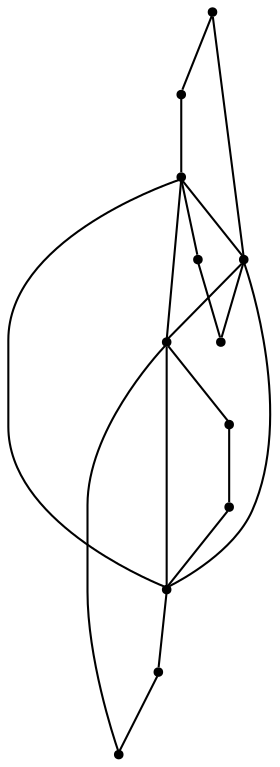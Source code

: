 graph {
  node [shape=point,comment="{\"directed\":false,\"doi\":\"10.1007/978-3-030-68766-3_23\",\"figure\":\"4\"}"]

  v0 [pos="511.2981006398363,707.5117584752136"]
  v1 [pos="331.2694339323286,722.5139899981715"]
  v2 [pos="466.29094986006385,782.522788914726"]
  v3 [pos="451.28856626680636,602.4962649897855"]
  v4 [pos="436.28615087933997,662.5051910816168"]
  v5 [pos="451.28856626680636,842.5317150065573"]
  v6 [pos="391.27900009956744,737.5162215211292"]
  v7 [pos="571.3076588585229,722.5139899981714"]
  v8 [pos="451.2885662668063,692.5095269522557"]
  v9 [pos="481.29333345332134,722.5181867823044"]
  v10 [pos="421.2837672860825,722.5139899981714"]
  v11 [pos="451.28856626680636,752.5183258688104"]

  v0 -- v1 [id="-1",pos="511.2981006398363,707.5117584752136 471.2292502241396,613.7729603677062 411.21968405690075,618.7736830128127 331.2694339323286,722.5139899981715"]
  v1 -- v10 [id="-3",pos="331.2694339323286,722.5139899981715 421.2837672860825,722.5139899981714 421.2837672860825,722.5139899981714 421.2837672860825,722.5139899981714"]
  v10 -- v9 [id="-4",pos="421.2837672860825,722.5139899981714 481.29333345332134,722.5181867823044 481.29333345332134,722.5181867823044 481.29333345332134,722.5181867823044"]
  v9 -- v7 [id="-5",pos="481.29333345332134,722.5181867823044 571.3076588585229,722.5139899981714 571.3076588585229,722.5139899981714 571.3076588585229,722.5139899981714"]
  v2 -- v3 [id="-7",pos="466.29094986006385,782.522788914726 566.7736139114094,744.5213537032453 561.7728299783931,684.5125547866907 451.28856626680636,602.4962649897855"]
  v4 -- v5 [id="-8",pos="436.28615087933997,662.5051910816168 332.7905245235279,702.0192490348772 337.79130845654413,762.0281115390702 451.28856626680636,842.5317150065573"]
  v6 -- v7 [id="-9",pos="391.27900009956744,737.5162215211292 430.4394104829274,832.5509992864562 490.44894485595745,827.5502130537113 571.3076588585229,722.5139899981714"]
  v8 -- v4 [id="-10",pos="451.2885662668063,692.5095269522557 436.28615087933997,662.5051910816168 436.28615087933997,662.5051910816168 436.28615087933997,662.5051910816168"]
  v9 -- v8 [id="-11",pos="481.29333345332134,722.5181867823044 451.2885662668063,692.5095269522557 451.2885662668063,692.5095269522557 451.2885662668063,692.5095269522557"]
  v10 -- v6 [id="-12",pos="421.2837672860825,722.5139899981714 391.27900009956744,737.5162215211292 391.27900009956744,737.5162215211292 391.27900009956744,737.5162215211292"]
  v8 -- v10 [id="-13",pos="451.2885662668063,692.5095269522557 421.2837672860825,722.5139899981714 421.2837672860825,722.5139899981714 421.2837672860825,722.5139899981714"]
  v10 -- v11 [id="-14",pos="421.2837672860825,722.5139899981714 451.28856626680636,752.5183258688104 451.28856626680636,752.5183258688104 451.28856626680636,752.5183258688104"]
  v11 -- v2 [id="-15",pos="451.28856626680636,752.5183258688104 466.29094986006385,782.522788914726 466.29094986006385,782.522788914726 466.29094986006385,782.522788914726"]
  v9 -- v0 [id="-16",pos="481.29333345332134,722.5181867823044 511.2981006398363,707.5117584752136 511.2981006398363,707.5117584752136 511.2981006398363,707.5117584752136"]
  v11 -- v9 [id="-17",pos="451.28856626680636,752.5183258688104 481.29333345332134,722.5181867823044 481.29333345332134,722.5181867823044 481.29333345332134,722.5181867823044"]
  v8 -- v3 [id="-19",pos="451.2885662668063,692.5095269522557 451.28856626680636,602.4962649897855 451.28856626680636,602.4962649897855 451.28856626680636,602.4962649897855"]
  v11 -- v8 [id="-20",pos="451.28856626680636,752.5183258688104 451.2885662668063,692.5095269522557 451.2885662668063,692.5095269522557 451.2885662668063,692.5095269522557"]
  v5 -- v11 [id="-21",pos="451.28856626680636,842.5317150065573 451.28856626680636,752.5183258688104 451.28856626680636,752.5183258688104 451.28856626680636,752.5183258688104"]
}